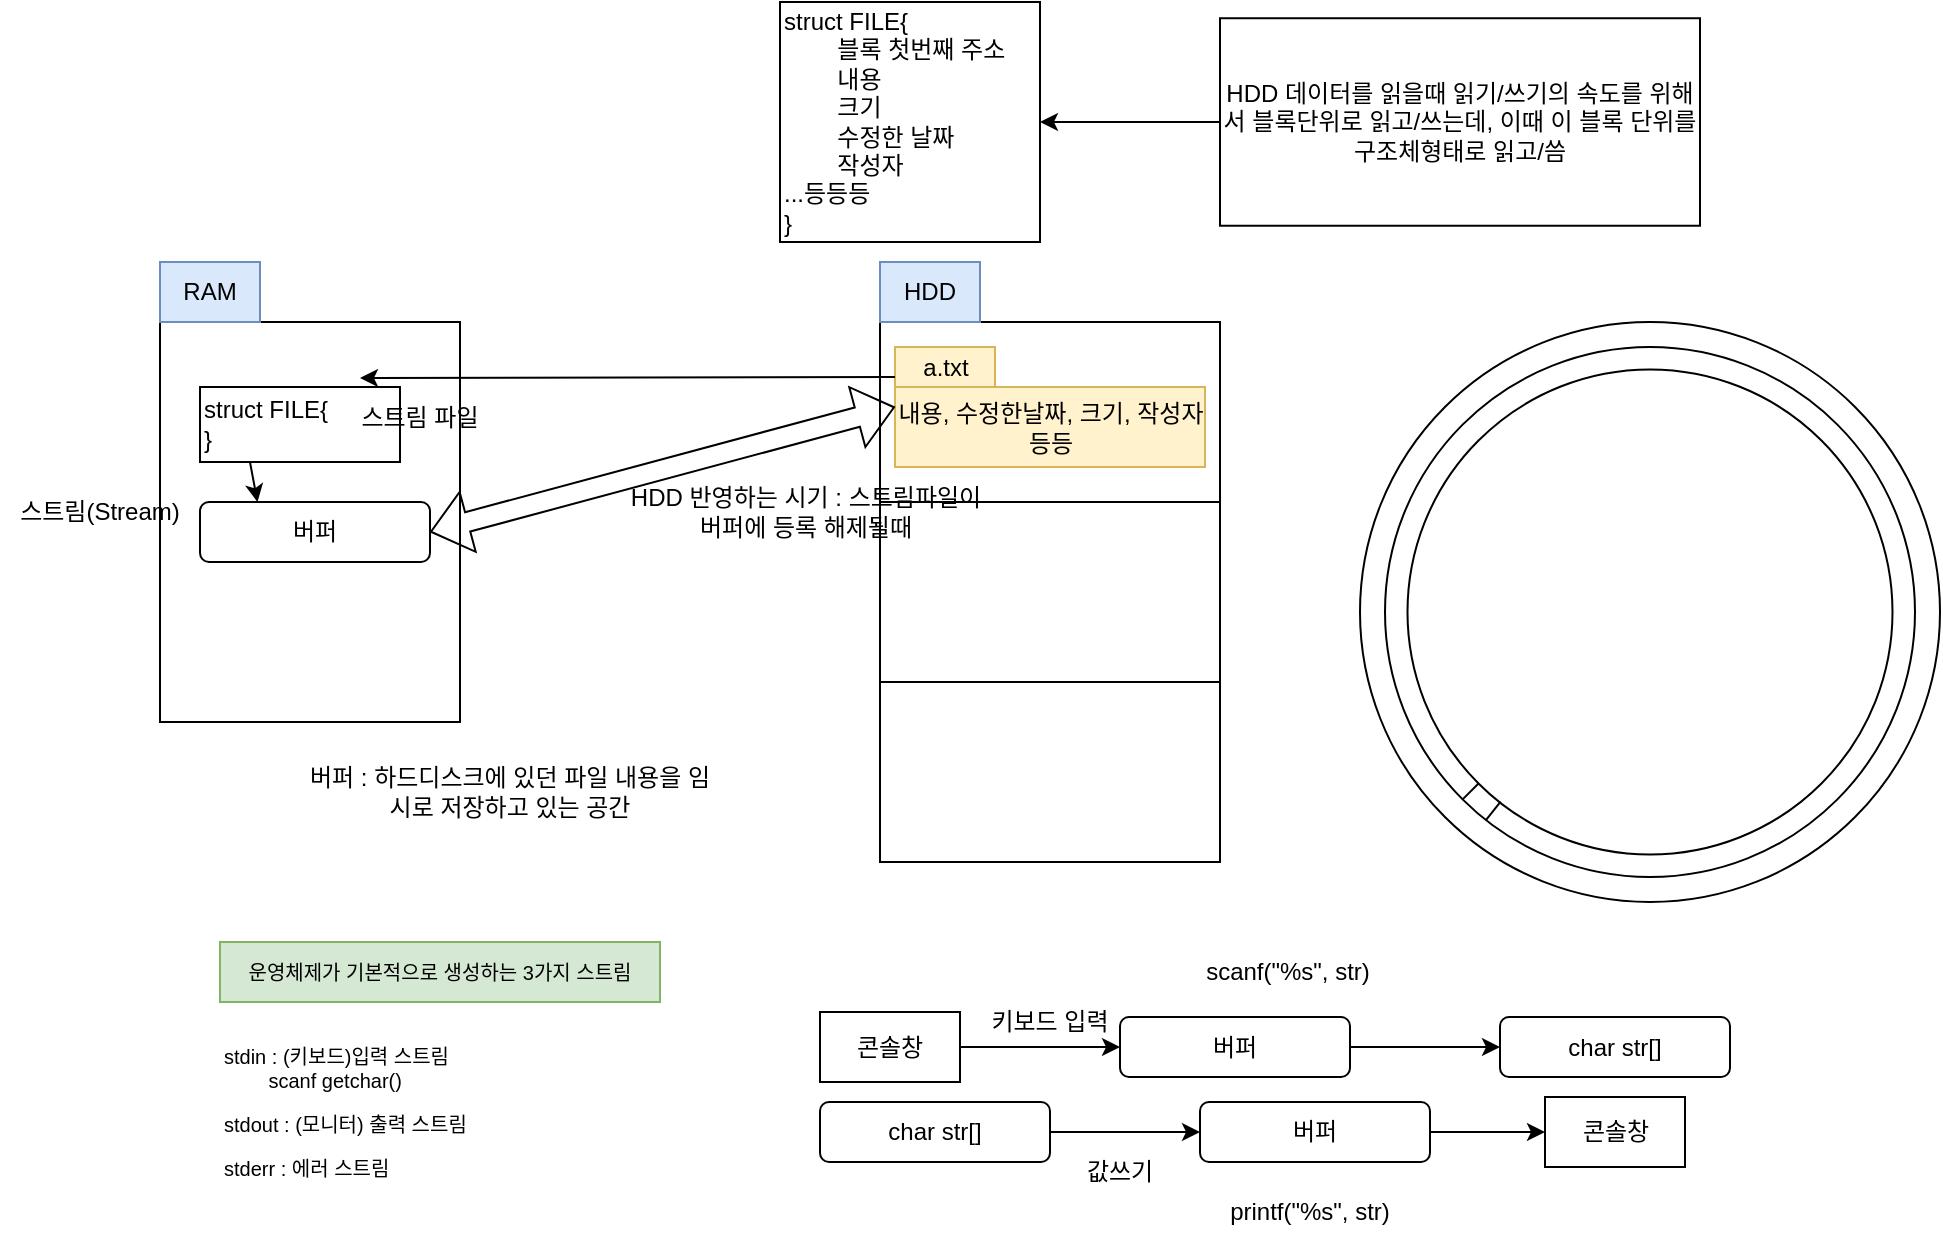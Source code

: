 <mxfile version="17.4.0" type="device"><diagram id="x4dx2DppPBPcVKD0oppr" name="Page-1"><mxGraphModel dx="1185" dy="1831" grid="1" gridSize="10" guides="1" tooltips="1" connect="1" arrows="1" fold="1" page="1" pageScale="1" pageWidth="827" pageHeight="1169" math="0" shadow="0"><root><mxCell id="0"/><mxCell id="1" parent="0"/><mxCell id="SWRN58xzOAtuEOvaK54N-8" value="" style="rounded=0;whiteSpace=wrap;html=1;" vertex="1" parent="1"><mxGeometry x="440" y="80" width="170" height="90" as="geometry"/></mxCell><mxCell id="SWRN58xzOAtuEOvaK54N-9" value="HDD" style="text;html=1;strokeColor=#6c8ebf;fillColor=#dae8fc;align=center;verticalAlign=middle;whiteSpace=wrap;rounded=0;" vertex="1" parent="1"><mxGeometry x="440" y="50" width="50" height="30" as="geometry"/></mxCell><mxCell id="SWRN58xzOAtuEOvaK54N-11" value="" style="rounded=0;whiteSpace=wrap;html=1;" vertex="1" parent="1"><mxGeometry x="80" y="80" width="150" height="200" as="geometry"/></mxCell><mxCell id="SWRN58xzOAtuEOvaK54N-13" value="RAM" style="text;html=1;strokeColor=#6c8ebf;fillColor=#dae8fc;align=center;verticalAlign=middle;whiteSpace=wrap;rounded=0;" vertex="1" parent="1"><mxGeometry x="80" y="50" width="50" height="30" as="geometry"/></mxCell><mxCell id="SWRN58xzOAtuEOvaK54N-14" value="내용, 수정한날짜, 크기, 작성자 등등" style="text;html=1;strokeColor=#d6b656;fillColor=#fff2cc;align=center;verticalAlign=middle;whiteSpace=wrap;rounded=0;" vertex="1" parent="1"><mxGeometry x="447.5" y="112.5" width="155" height="40" as="geometry"/></mxCell><mxCell id="SWRN58xzOAtuEOvaK54N-10" value="a.txt" style="text;html=1;strokeColor=#d6b656;fillColor=#fff2cc;align=center;verticalAlign=middle;whiteSpace=wrap;rounded=0;" vertex="1" parent="1"><mxGeometry x="447.5" y="92.5" width="50" height="20" as="geometry"/></mxCell><mxCell id="SWRN58xzOAtuEOvaK54N-15" value="" style="ellipse;whiteSpace=wrap;html=1;aspect=fixed;" vertex="1" parent="1"><mxGeometry x="680" y="80" width="290" height="290" as="geometry"/></mxCell><mxCell id="SWRN58xzOAtuEOvaK54N-16" value="" style="ellipse;whiteSpace=wrap;html=1;aspect=fixed;" vertex="1" parent="1"><mxGeometry x="692.5" y="92.5" width="265" height="265" as="geometry"/></mxCell><mxCell id="SWRN58xzOAtuEOvaK54N-17" value="" style="ellipse;whiteSpace=wrap;html=1;aspect=fixed;" vertex="1" parent="1"><mxGeometry x="703.75" y="103.75" width="242.5" height="242.5" as="geometry"/></mxCell><mxCell id="SWRN58xzOAtuEOvaK54N-19" value="" style="rounded=0;whiteSpace=wrap;html=1;" vertex="1" parent="1"><mxGeometry x="440" y="170" width="170" height="90" as="geometry"/></mxCell><mxCell id="SWRN58xzOAtuEOvaK54N-20" value="" style="rounded=0;whiteSpace=wrap;html=1;" vertex="1" parent="1"><mxGeometry x="440" y="260" width="170" height="90" as="geometry"/></mxCell><mxCell id="SWRN58xzOAtuEOvaK54N-23" value="" style="edgeStyle=orthogonalEdgeStyle;rounded=0;orthogonalLoop=1;jettySize=auto;html=1;" edge="1" parent="1" source="SWRN58xzOAtuEOvaK54N-21" target="SWRN58xzOAtuEOvaK54N-22"><mxGeometry relative="1" as="geometry"/></mxCell><mxCell id="SWRN58xzOAtuEOvaK54N-21" value="HDD 데이터를 읽을때 읽기/쓰기의 속도를 위해서 블록단위로 읽고/쓰는데, 이때 이 블록 단위를 구조체형태로 읽고/씀" style="text;html=1;align=center;verticalAlign=middle;whiteSpace=wrap;rounded=0;fillColor=default;gradientColor=none;strokeColor=default;" vertex="1" parent="1"><mxGeometry x="610" y="-71.88" width="240" height="103.75" as="geometry"/></mxCell><mxCell id="SWRN58xzOAtuEOvaK54N-22" value="struct FILE{&lt;br&gt;&lt;span style=&quot;white-space: pre&quot;&gt;&#9;&lt;/span&gt;블록 첫번째 주소&lt;br&gt;&lt;span style=&quot;white-space: pre&quot;&gt;&#9;&lt;/span&gt;내용&lt;br&gt;&lt;span style=&quot;white-space: pre&quot;&gt;&#9;&lt;/span&gt;크기&lt;br&gt;&lt;span style=&quot;white-space: pre&quot;&gt;&#9;&lt;/span&gt;수정한 날짜&lt;br&gt;&lt;span style=&quot;white-space: pre&quot;&gt;&#9;&lt;/span&gt;작성자&lt;br&gt;...등등등&lt;br&gt;}" style="text;html=1;strokeColor=default;fillColor=default;align=left;verticalAlign=middle;whiteSpace=wrap;rounded=0;gradientColor=none;" vertex="1" parent="1"><mxGeometry x="390" y="-80" width="130" height="120" as="geometry"/></mxCell><mxCell id="SWRN58xzOAtuEOvaK54N-24" value="버퍼" style="rounded=1;whiteSpace=wrap;html=1;strokeColor=default;fillColor=default;gradientColor=none;" vertex="1" parent="1"><mxGeometry x="100" y="170" width="115" height="30" as="geometry"/></mxCell><mxCell id="SWRN58xzOAtuEOvaK54N-25" value="struct FILE{&lt;br&gt;}" style="text;html=1;strokeColor=default;fillColor=default;align=left;verticalAlign=middle;whiteSpace=wrap;rounded=0;gradientColor=none;" vertex="1" parent="1"><mxGeometry x="100" y="112.5" width="100" height="37.5" as="geometry"/></mxCell><mxCell id="SWRN58xzOAtuEOvaK54N-28" value="" style="endArrow=classic;html=1;rounded=0;exitX=0.25;exitY=1;exitDx=0;exitDy=0;entryX=0.25;entryY=0;entryDx=0;entryDy=0;" edge="1" parent="1" source="SWRN58xzOAtuEOvaK54N-25" target="SWRN58xzOAtuEOvaK54N-24"><mxGeometry width="50" height="50" relative="1" as="geometry"><mxPoint x="590" y="270" as="sourcePoint"/><mxPoint x="640" y="220" as="targetPoint"/></mxGeometry></mxCell><mxCell id="SWRN58xzOAtuEOvaK54N-29" value="스트림(Stream)" style="text;html=1;strokeColor=none;fillColor=none;align=center;verticalAlign=middle;whiteSpace=wrap;rounded=0;" vertex="1" parent="1"><mxGeometry y="160" width="100" height="30" as="geometry"/></mxCell><mxCell id="SWRN58xzOAtuEOvaK54N-30" value="버퍼 : 하드디스크에 있던 파일 내용을 임시로 저장하고 있는 공간" style="text;html=1;strokeColor=none;fillColor=none;align=center;verticalAlign=middle;whiteSpace=wrap;rounded=0;" vertex="1" parent="1"><mxGeometry x="150" y="290" width="210" height="50" as="geometry"/></mxCell><mxCell id="SWRN58xzOAtuEOvaK54N-31" value="스트림 파일" style="text;html=1;strokeColor=none;fillColor=none;align=center;verticalAlign=middle;whiteSpace=wrap;rounded=0;" vertex="1" parent="1"><mxGeometry x="170" y="112.5" width="80" height="30" as="geometry"/></mxCell><mxCell id="SWRN58xzOAtuEOvaK54N-33" value="" style="shape=flexArrow;endArrow=classic;startArrow=classic;html=1;rounded=0;entryX=0;entryY=0.25;entryDx=0;entryDy=0;exitX=1;exitY=0.5;exitDx=0;exitDy=0;" edge="1" parent="1" source="SWRN58xzOAtuEOvaK54N-24" target="SWRN58xzOAtuEOvaK54N-14"><mxGeometry width="100" height="100" relative="1" as="geometry"><mxPoint x="280" y="235" as="sourcePoint"/><mxPoint x="380" y="135" as="targetPoint"/></mxGeometry></mxCell><mxCell id="SWRN58xzOAtuEOvaK54N-35" value="HDD 반영하는 시기 : 스트림파일이 버퍼에 등록 해제될때" style="text;html=1;strokeColor=none;fillColor=none;align=center;verticalAlign=middle;whiteSpace=wrap;rounded=0;" vertex="1" parent="1"><mxGeometry x="307.5" y="155" width="190" height="40" as="geometry"/></mxCell><mxCell id="SWRN58xzOAtuEOvaK54N-36" value="" style="endArrow=classic;html=1;rounded=0;exitX=0;exitY=0.75;exitDx=0;exitDy=0;" edge="1" parent="1" source="SWRN58xzOAtuEOvaK54N-10"><mxGeometry width="50" height="50" relative="1" as="geometry"><mxPoint x="480" y="270" as="sourcePoint"/><mxPoint x="180" y="108" as="targetPoint"/></mxGeometry></mxCell><mxCell id="SWRN58xzOAtuEOvaK54N-37" value="" style="endArrow=none;html=1;rounded=0;entryX=0;entryY=1;entryDx=0;entryDy=0;exitX=0;exitY=1;exitDx=0;exitDy=0;" edge="1" parent="1" source="SWRN58xzOAtuEOvaK54N-16" target="SWRN58xzOAtuEOvaK54N-17"><mxGeometry width="50" height="50" relative="1" as="geometry"><mxPoint x="727" y="310" as="sourcePoint"/><mxPoint x="750" y="290" as="targetPoint"/></mxGeometry></mxCell><mxCell id="SWRN58xzOAtuEOvaK54N-38" value="운영체제가 기본적으로 생성하는 3가지 스트림" style="text;html=1;strokeColor=#82b366;fillColor=#d5e8d4;align=center;verticalAlign=middle;whiteSpace=wrap;rounded=0;fontSize=10;" vertex="1" parent="1"><mxGeometry x="110" y="390" width="220" height="30" as="geometry"/></mxCell><mxCell id="SWRN58xzOAtuEOvaK54N-41" value="" style="endArrow=none;html=1;rounded=0;entryX=0.192;entryY=0.891;entryDx=0;entryDy=0;entryPerimeter=0;" edge="1" parent="1" source="SWRN58xzOAtuEOvaK54N-16" target="SWRN58xzOAtuEOvaK54N-17"><mxGeometry width="50" height="50" relative="1" as="geometry"><mxPoint x="741.308" y="328.692" as="sourcePoint"/><mxPoint x="749.263" y="320.737" as="targetPoint"/></mxGeometry></mxCell><mxCell id="SWRN58xzOAtuEOvaK54N-42" value="stdin : (키보드)입력 스트림&lt;br&gt;&lt;span style=&quot;white-space: pre&quot;&gt;&#9;&lt;/span&gt;scanf getchar()&lt;br&gt;&lt;p&gt;stdout : (모니터) 출력 스트림&lt;/p&gt;&lt;p&gt;stderr : 에러 스트림&lt;/p&gt;" style="text;html=1;strokeColor=none;fillColor=none;align=left;verticalAlign=middle;whiteSpace=wrap;rounded=0;fontSize=10;" vertex="1" parent="1"><mxGeometry x="110" y="420" width="220" height="120" as="geometry"/></mxCell><mxCell id="SWRN58xzOAtuEOvaK54N-43" value="버퍼" style="rounded=1;whiteSpace=wrap;html=1;strokeColor=default;fillColor=default;gradientColor=none;" vertex="1" parent="1"><mxGeometry x="560" y="427.5" width="115" height="30" as="geometry"/></mxCell><mxCell id="SWRN58xzOAtuEOvaK54N-44" value="콘솔창" style="rounded=0;whiteSpace=wrap;html=1;fontSize=12;strokeColor=default;fillColor=default;gradientColor=none;" vertex="1" parent="1"><mxGeometry x="410" y="425" width="70" height="35" as="geometry"/></mxCell><mxCell id="SWRN58xzOAtuEOvaK54N-45" value="" style="endArrow=classic;html=1;rounded=0;fontSize=12;entryX=0;entryY=0.5;entryDx=0;entryDy=0;exitX=1;exitY=0.5;exitDx=0;exitDy=0;" edge="1" parent="1" source="SWRN58xzOAtuEOvaK54N-44" target="SWRN58xzOAtuEOvaK54N-43"><mxGeometry width="50" height="50" relative="1" as="geometry"><mxPoint x="440" y="520" as="sourcePoint"/><mxPoint x="490" y="470" as="targetPoint"/></mxGeometry></mxCell><mxCell id="SWRN58xzOAtuEOvaK54N-46" value="" style="endArrow=classic;html=1;rounded=0;fontSize=12;entryX=0;entryY=0.5;entryDx=0;entryDy=0;exitX=1;exitY=0.5;exitDx=0;exitDy=0;" edge="1" parent="1" source="SWRN58xzOAtuEOvaK54N-43" target="SWRN58xzOAtuEOvaK54N-47"><mxGeometry width="50" height="50" relative="1" as="geometry"><mxPoint x="675" y="442.08" as="sourcePoint"/><mxPoint x="755" y="442.08" as="targetPoint"/></mxGeometry></mxCell><mxCell id="SWRN58xzOAtuEOvaK54N-47" value="char str[]" style="rounded=1;whiteSpace=wrap;html=1;strokeColor=default;fillColor=default;gradientColor=none;" vertex="1" parent="1"><mxGeometry x="750" y="427.5" width="115" height="30" as="geometry"/></mxCell><mxCell id="SWRN58xzOAtuEOvaK54N-48" value="키보드 입력" style="text;html=1;strokeColor=none;fillColor=none;align=center;verticalAlign=middle;whiteSpace=wrap;rounded=0;fontSize=12;" vertex="1" parent="1"><mxGeometry x="490" y="420" width="70" height="20" as="geometry"/></mxCell><mxCell id="SWRN58xzOAtuEOvaK54N-49" value="scanf(&quot;%s&quot;, str)" style="text;html=1;strokeColor=none;fillColor=none;align=center;verticalAlign=middle;whiteSpace=wrap;rounded=0;fontSize=12;" vertex="1" parent="1"><mxGeometry x="583.75" y="390" width="120" height="30" as="geometry"/></mxCell><mxCell id="SWRN58xzOAtuEOvaK54N-50" value="char str[]" style="rounded=1;whiteSpace=wrap;html=1;strokeColor=default;fillColor=default;gradientColor=none;" vertex="1" parent="1"><mxGeometry x="410" y="470" width="115" height="30" as="geometry"/></mxCell><mxCell id="SWRN58xzOAtuEOvaK54N-51" value="버퍼" style="rounded=1;whiteSpace=wrap;html=1;strokeColor=default;fillColor=default;gradientColor=none;" vertex="1" parent="1"><mxGeometry x="600" y="470" width="115" height="30" as="geometry"/></mxCell><mxCell id="SWRN58xzOAtuEOvaK54N-52" value="" style="endArrow=classic;html=1;rounded=0;fontSize=12;entryX=0;entryY=0.5;entryDx=0;entryDy=0;exitX=1;exitY=0.5;exitDx=0;exitDy=0;" edge="1" parent="1" source="SWRN58xzOAtuEOvaK54N-50" target="SWRN58xzOAtuEOvaK54N-51"><mxGeometry width="50" height="50" relative="1" as="geometry"><mxPoint x="540" y="485" as="sourcePoint"/><mxPoint x="610" y="484.58" as="targetPoint"/></mxGeometry></mxCell><mxCell id="SWRN58xzOAtuEOvaK54N-53" value="콘솔창" style="rounded=0;whiteSpace=wrap;html=1;fontSize=12;strokeColor=default;fillColor=default;gradientColor=none;" vertex="1" parent="1"><mxGeometry x="772.5" y="467.5" width="70" height="35" as="geometry"/></mxCell><mxCell id="SWRN58xzOAtuEOvaK54N-54" value="" style="endArrow=classic;html=1;rounded=0;fontSize=12;entryX=0;entryY=0.5;entryDx=0;entryDy=0;exitX=1;exitY=0.5;exitDx=0;exitDy=0;" edge="1" parent="1" source="SWRN58xzOAtuEOvaK54N-51" target="SWRN58xzOAtuEOvaK54N-53"><mxGeometry width="50" height="50" relative="1" as="geometry"><mxPoint x="747" y="484.58" as="sourcePoint"/><mxPoint x="827" y="484.58" as="targetPoint"/></mxGeometry></mxCell><mxCell id="SWRN58xzOAtuEOvaK54N-55" value="값쓰기" style="text;html=1;strokeColor=none;fillColor=none;align=center;verticalAlign=middle;whiteSpace=wrap;rounded=0;fontSize=12;" vertex="1" parent="1"><mxGeometry x="530" y="490" width="60" height="30" as="geometry"/></mxCell><mxCell id="SWRN58xzOAtuEOvaK54N-56" value="printf(&quot;%s&quot;, str)" style="text;html=1;strokeColor=none;fillColor=none;align=center;verticalAlign=middle;whiteSpace=wrap;rounded=0;fontSize=12;" vertex="1" parent="1"><mxGeometry x="595" y="510" width="120" height="30" as="geometry"/></mxCell></root></mxGraphModel></diagram></mxfile>